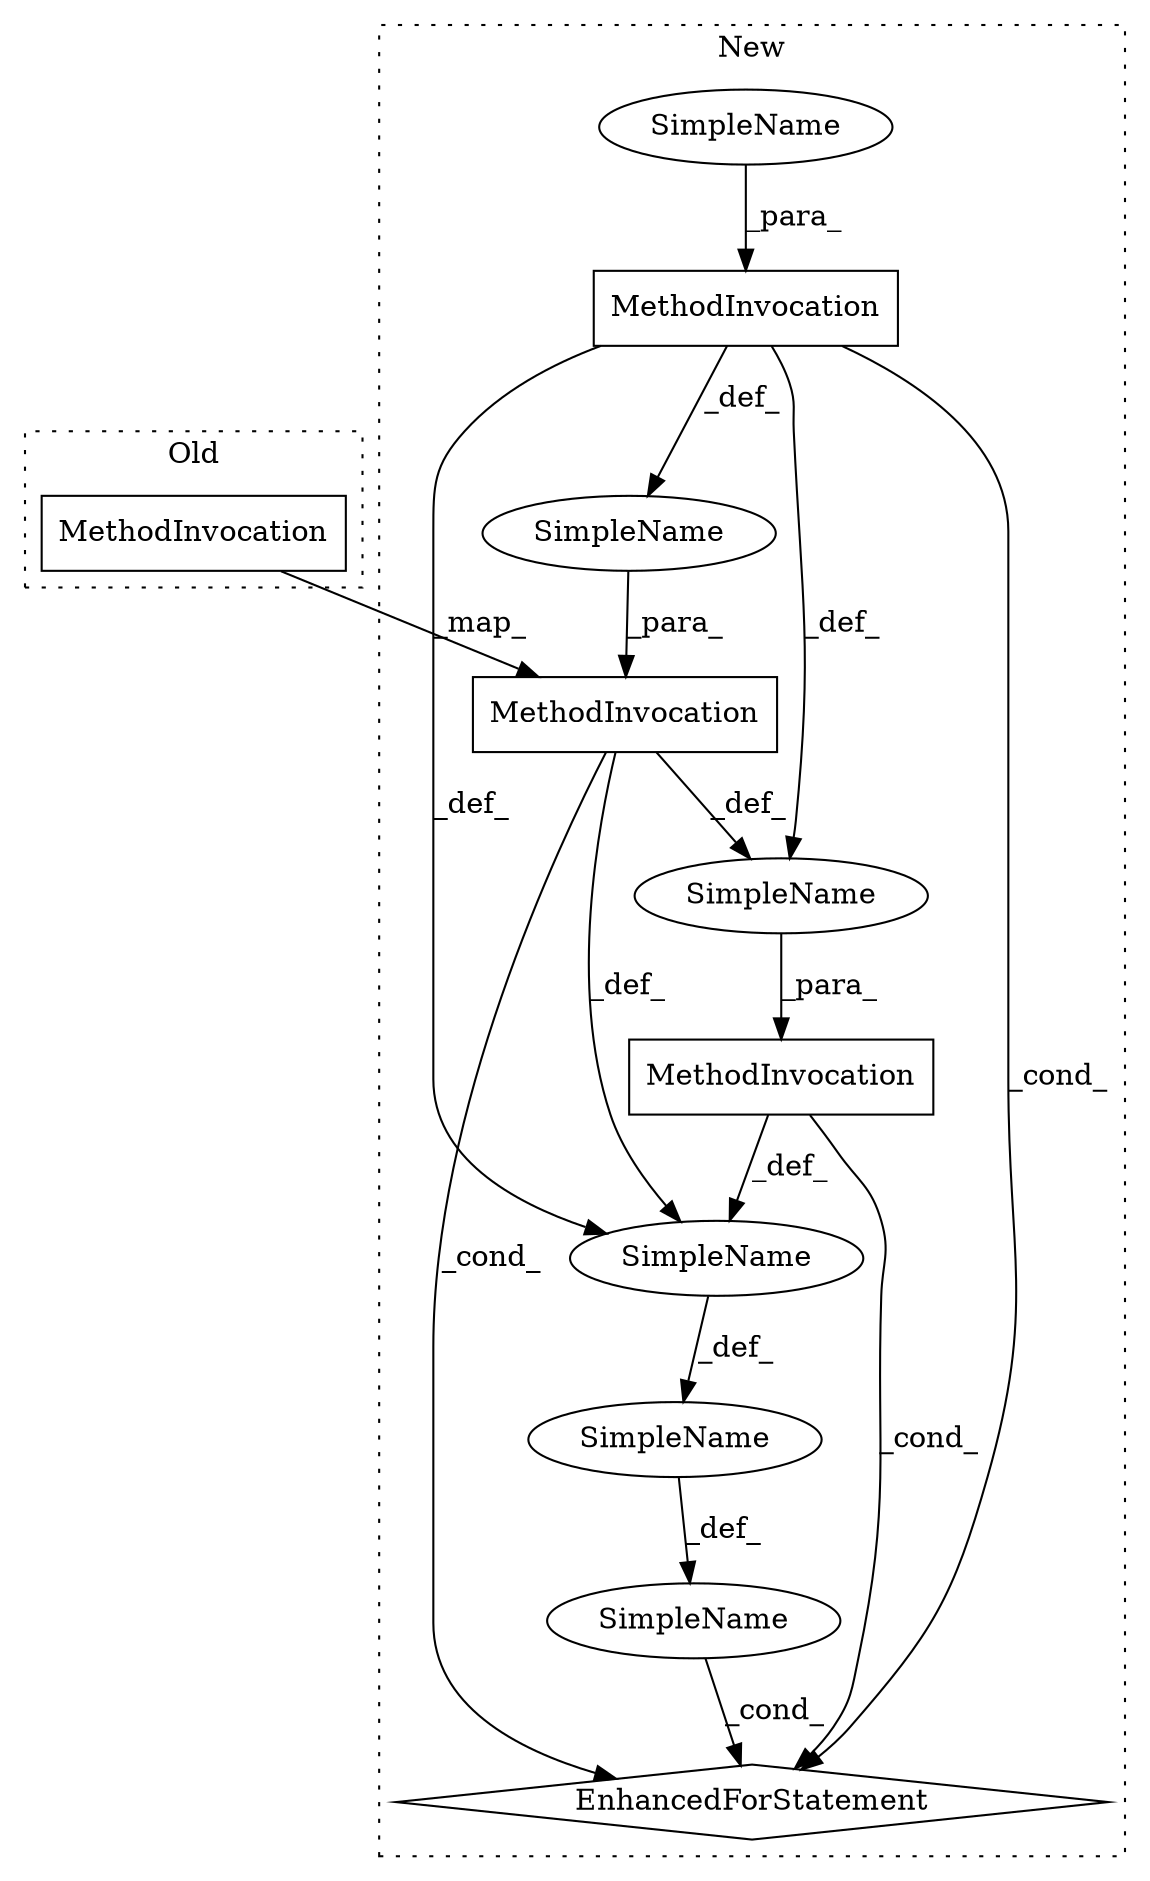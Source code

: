 digraph G {
subgraph cluster0 {
3 [label="MethodInvocation" a="32" s="1985,2040" l="7,1" shape="box"];
label = "Old";
style="dotted";
}
subgraph cluster1 {
1 [label="MethodInvocation" a="32" s="2012,2092" l="10,1" shape="box"];
2 [label="MethodInvocation" a="32" s="2076,2088" l="4,1" shape="box"];
4 [label="MethodInvocation" a="32" s="2022,2091" l="7,1" shape="box"];
5 [label="SimpleName" a="42" s="2008" l="1" shape="ellipse"];
6 [label="SimpleName" a="42" s="" l="" shape="ellipse"];
7 [label="SimpleName" a="42" s="" l="" shape="ellipse"];
8 [label="SimpleName" a="42" s="2080" l="8" shape="ellipse"];
9 [label="SimpleName" a="42" s="" l="" shape="ellipse"];
10 [label="SimpleName" a="42" s="1990" l="1" shape="ellipse"];
11 [label="EnhancedForStatement" a="70" s="1925,2093" l="71,2" shape="diamond"];
label = "New";
style="dotted";
}
1 -> 11 [label="_cond_"];
1 -> 7 [label="_def_"];
2 -> 6 [label="_def_"];
2 -> 9 [label="_def_"];
2 -> 11 [label="_cond_"];
2 -> 7 [label="_def_"];
3 -> 4 [label="_map_"];
4 -> 11 [label="_cond_"];
4 -> 7 [label="_def_"];
4 -> 9 [label="_def_"];
5 -> 11 [label="_cond_"];
6 -> 4 [label="_para_"];
7 -> 10 [label="_def_"];
8 -> 2 [label="_para_"];
9 -> 1 [label="_para_"];
10 -> 5 [label="_def_"];
}